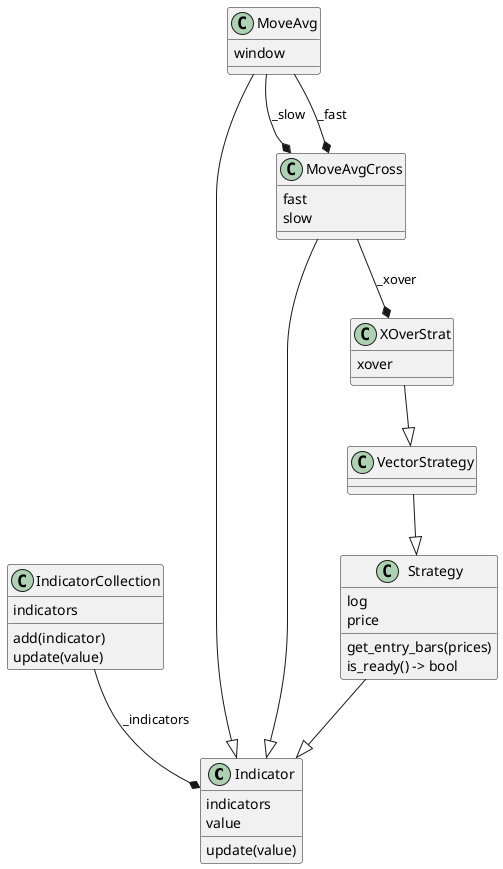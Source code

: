 @startuml classes_Pyclasses
set namespaceSeparator none
class "Indicator" as notes.indicator.Indicator {
  indicators
  value
  update(value)
}
class "IndicatorCollection" as notes.indicator.IndicatorCollection {
  indicators
  add(indicator)
  update(value)
}
class "MoveAvg" as notes.indicator.MoveAvg {
  window
}
class "MoveAvgCross" as notes.indicator.MoveAvgCross {
  fast
  slow
}
class "Strategy" as notes.strategy.Strategy {
  log
  price
  get_entry_bars(prices)
  is_ready() -> bool
}
class "VectorStrategy" as notes.strategy.VectorStrategy {
}
class "XOverStrat" as notes.strategy.XOverStrat {
  xover
}
notes.indicator.MoveAvg --|> notes.indicator.Indicator
notes.indicator.MoveAvgCross --|> notes.indicator.Indicator
notes.strategy.Strategy --|> notes.indicator.Indicator
notes.strategy.VectorStrategy --|> notes.strategy.Strategy
notes.strategy.XOverStrat --|> notes.strategy.VectorStrategy
notes.indicator.IndicatorCollection --* notes.indicator.Indicator : _indicators
notes.indicator.MoveAvg --* notes.indicator.MoveAvgCross : _slow
notes.indicator.MoveAvg --* notes.indicator.MoveAvgCross : _fast
notes.indicator.MoveAvgCross --* notes.strategy.XOverStrat : _xover
@enduml
